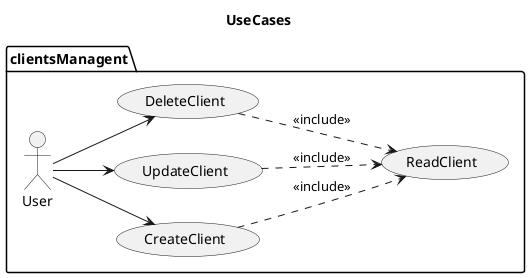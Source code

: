@startuml
allowmixing
namespace clientsManagent{

title UseCases
left to right direction
actor User

usecase CreateClient
usecase ReadClient
usecase UpdateClient
usecase DeleteClient

User --> CreateClient
CreateClient ..> ReadClient : "<<include>>"
'User --> ReadClient
User --> UpdateClient
UpdateClient ..> ReadClient : "<<include>>"
User --> DeleteClient
DeleteClient ..> ReadClient : "<<include>>"

}
@enduml